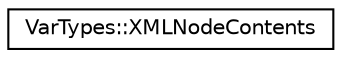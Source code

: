 digraph "Graphical Class Hierarchy"
{
 // INTERACTIVE_SVG=YES
  edge [fontname="Helvetica",fontsize="10",labelfontname="Helvetica",labelfontsize="10"];
  node [fontname="Helvetica",fontsize="10",shape=record];
  rankdir="LR";
  Node1 [label="VarTypes::XMLNodeContents",height=0.2,width=0.4,color="black", fillcolor="white", style="filled",URL="$d4/d9a/struct_var_types_1_1_x_m_l_node_contents.html"];
}
